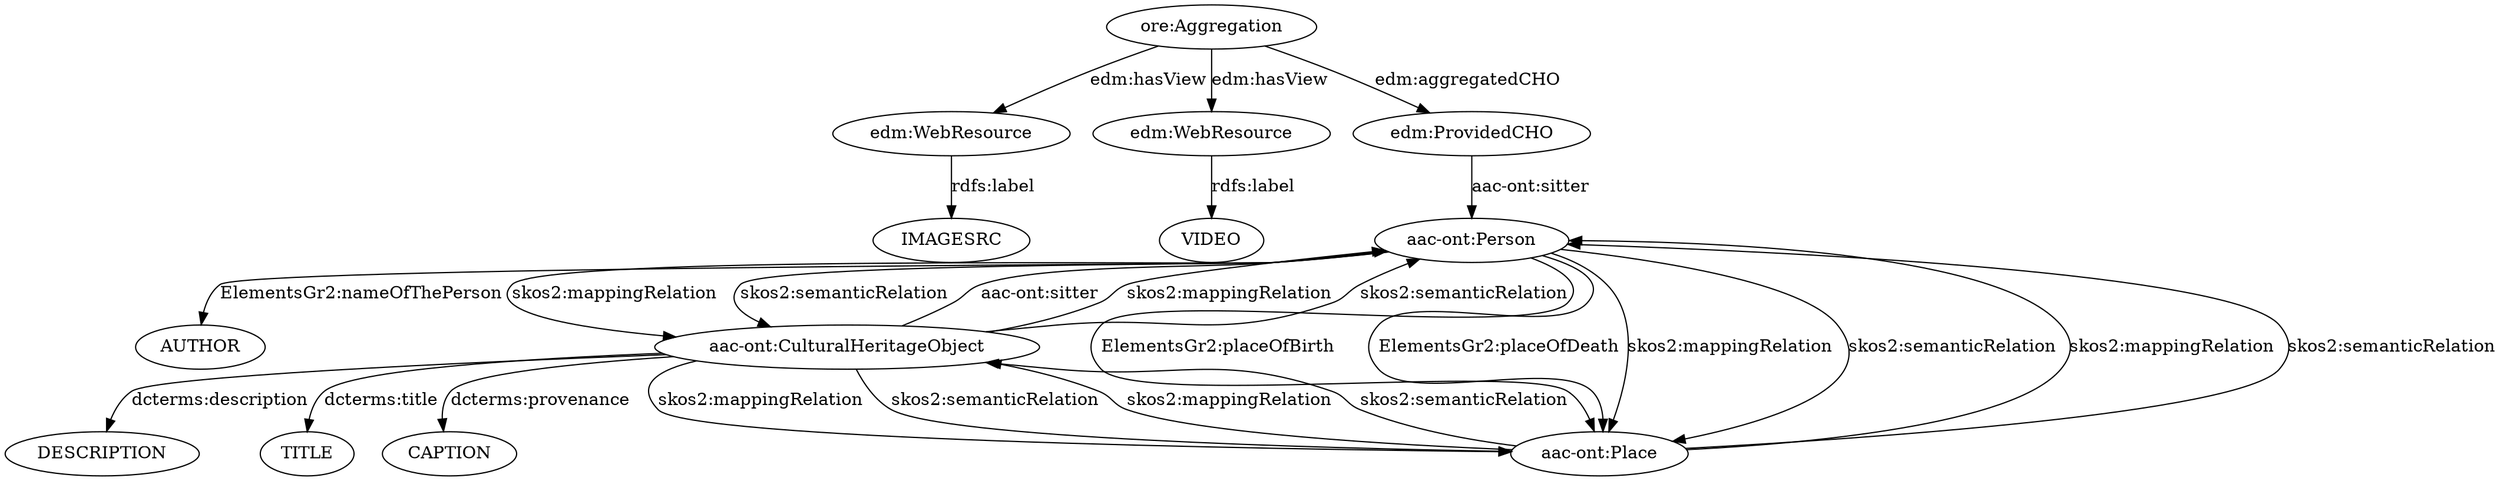digraph {
  IMAGESRC [type=attribute_name,label=IMAGESRC]
  "edm:WebResource1" [type=class_uri,label="edm:WebResource"]
  VIDEO [type=attribute_name,label=VIDEO]
  "edm:WebResource2" [type=class_uri,label="edm:WebResource"]
  AUTHOR [type=attribute_name,label=AUTHOR]
  "aac-ont:Person1" [type=class_uri,label="aac-ont:Person"]
  DESCRIPTION [type=attribute_name,label=DESCRIPTION]
  "aac-ont:CulturalHeritageObject1" [type=class_uri,label="aac-ont:CulturalHeritageObject"]
  TITLE [type=attribute_name,label=TITLE]
  CAPTION [type=attribute_name,label=CAPTION]
  "ore:Aggregation" [type=class_uri,label="ore:Aggregation"]
  "aac-ont:Place" [type=class_uri,label="aac-ont:Place"]
  "edm:ProvidedCHO" [type=class_uri,label="edm:ProvidedCHO"]
  "edm:WebResource1" -> IMAGESRC [label="rdfs:label",type=st_property_uri]
  "edm:WebResource2" -> VIDEO [label="rdfs:label",type=st_property_uri]
  "aac-ont:Person1" -> AUTHOR [label="ElementsGr2:nameOfThePerson",type=st_property_uri]
  "aac-ont:CulturalHeritageObject1" -> DESCRIPTION [label="dcterms:description",type=st_property_uri]
  "aac-ont:CulturalHeritageObject1" -> TITLE [label="dcterms:title",type=st_property_uri]
  "aac-ont:CulturalHeritageObject1" -> CAPTION [label="dcterms:provenance",type=st_property_uri]
  "ore:Aggregation" -> "edm:WebResource1" [label="edm:hasView",type=direct_property_uri,weight=1]
  "ore:Aggregation" -> "edm:WebResource2" [label="edm:hasView",type=direct_property_uri,weight=1]
  "aac-ont:CulturalHeritageObject1" -> "aac-ont:Person1" [label="aac-ont:sitter",type=direct_property_uri,weight=1]
  "aac-ont:Person1" -> "aac-ont:Place" [label="ElementsGr2:placeOfBirth",type=direct_property_uri,weight=1]
  "aac-ont:Person1" -> "aac-ont:Place" [label="ElementsGr2:placeOfDeath",type=direct_property_uri,weight=1]
  "edm:ProvidedCHO" -> "aac-ont:Person1" [label="aac-ont:sitter",type=direct_property_uri,weight=1]
  "ore:Aggregation" -> "edm:ProvidedCHO" [label="edm:aggregatedCHO",type=direct_property_uri,weight=1]
  "aac-ont:Person1" -> "aac-ont:CulturalHeritageObject1" [label="skos2:mappingRelation",type=inherited,weight=4]
  "aac-ont:Person1" -> "aac-ont:CulturalHeritageObject1" [label="skos2:semanticRelation",type=inherited,weight=4]
  "aac-ont:Person1" -> "aac-ont:Place" [label="skos2:mappingRelation",type=inherited,weight=4]
  "aac-ont:Person1" -> "aac-ont:Place" [label="skos2:semanticRelation",type=inherited,weight=4]
  "aac-ont:CulturalHeritageObject1" -> "aac-ont:Person1" [label="skos2:mappingRelation",type=inherited,weight=4]
  "aac-ont:CulturalHeritageObject1" -> "aac-ont:Person1" [label="skos2:semanticRelation",type=inherited,weight=4]
  "aac-ont:CulturalHeritageObject1" -> "aac-ont:Place" [label="skos2:mappingRelation",type=inherited,weight=4]
  "aac-ont:CulturalHeritageObject1" -> "aac-ont:Place" [label="skos2:semanticRelation",type=inherited,weight=4]
  "aac-ont:Place" -> "aac-ont:Person1" [label="skos2:mappingRelation",type=inherited,weight=4]
  "aac-ont:Place" -> "aac-ont:Person1" [label="skos2:semanticRelation",type=inherited,weight=4]
  "aac-ont:Place" -> "aac-ont:CulturalHeritageObject1" [label="skos2:mappingRelation",type=inherited,weight=4]
  "aac-ont:Place" -> "aac-ont:CulturalHeritageObject1" [label="skos2:semanticRelation",type=inherited,weight=4]
}
